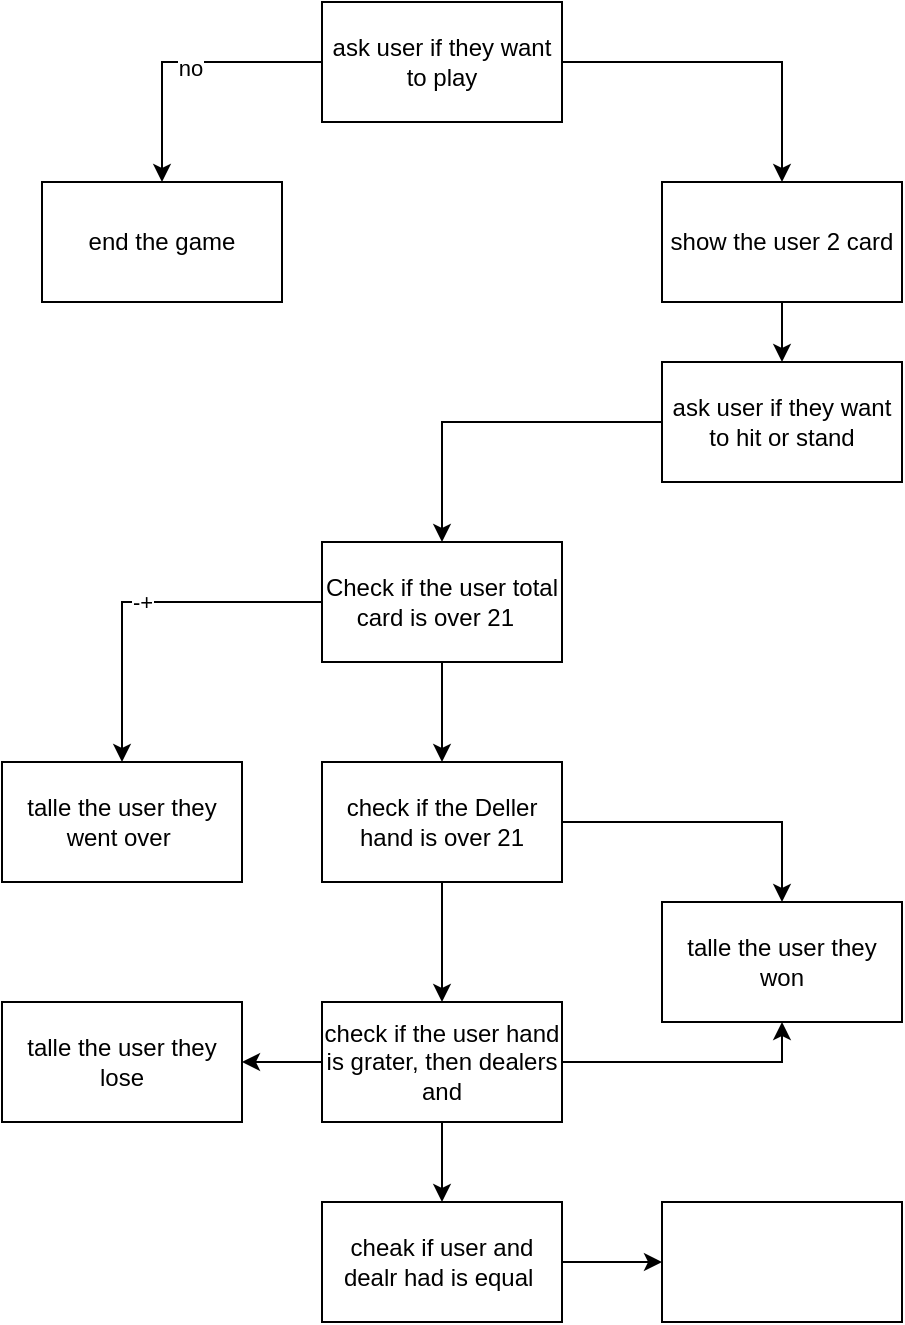 <mxfile version="20.4.0" type="github" pages="2">
  <diagram id="mCQON5RRBXFTeQH2ZLTu" name="Page-1">
    <mxGraphModel dx="2015" dy="1164" grid="1" gridSize="10" guides="1" tooltips="1" connect="1" arrows="1" fold="1" page="1" pageScale="1" pageWidth="850" pageHeight="1100" math="0" shadow="0">
      <root>
        <mxCell id="0" />
        <mxCell id="1" parent="0" />
        <mxCell id="gtdmeJKTaHKHohnfoHkO-2" style="edgeStyle=orthogonalEdgeStyle;rounded=0;orthogonalLoop=1;jettySize=auto;html=1;" parent="1" source="gtdmeJKTaHKHohnfoHkO-1" target="gtdmeJKTaHKHohnfoHkO-3" edge="1">
          <mxGeometry relative="1" as="geometry">
            <mxPoint x="110" y="210" as="targetPoint" />
          </mxGeometry>
        </mxCell>
        <mxCell id="gtdmeJKTaHKHohnfoHkO-4" value="no" style="edgeLabel;html=1;align=center;verticalAlign=middle;resizable=0;points=[];" parent="gtdmeJKTaHKHohnfoHkO-2" vertex="1" connectable="0">
          <mxGeometry x="-0.052" y="3" relative="1" as="geometry">
            <mxPoint as="offset" />
          </mxGeometry>
        </mxCell>
        <mxCell id="gtdmeJKTaHKHohnfoHkO-5" style="edgeStyle=orthogonalEdgeStyle;rounded=0;orthogonalLoop=1;jettySize=auto;html=1;" parent="1" source="gtdmeJKTaHKHohnfoHkO-1" target="gtdmeJKTaHKHohnfoHkO-6" edge="1">
          <mxGeometry relative="1" as="geometry">
            <mxPoint x="410" y="180" as="targetPoint" />
          </mxGeometry>
        </mxCell>
        <mxCell id="gtdmeJKTaHKHohnfoHkO-1" value="ask user if they want to play" style="rounded=0;whiteSpace=wrap;html=1;" parent="1" vertex="1">
          <mxGeometry x="190" y="90" width="120" height="60" as="geometry" />
        </mxCell>
        <mxCell id="gtdmeJKTaHKHohnfoHkO-3" value="end the game" style="rounded=0;whiteSpace=wrap;html=1;" parent="1" vertex="1">
          <mxGeometry x="50" y="180" width="120" height="60" as="geometry" />
        </mxCell>
        <mxCell id="gtdmeJKTaHKHohnfoHkO-7" style="edgeStyle=orthogonalEdgeStyle;rounded=0;orthogonalLoop=1;jettySize=auto;html=1;" parent="1" source="gtdmeJKTaHKHohnfoHkO-6" target="gtdmeJKTaHKHohnfoHkO-8" edge="1">
          <mxGeometry relative="1" as="geometry">
            <mxPoint x="420" y="300" as="targetPoint" />
          </mxGeometry>
        </mxCell>
        <mxCell id="gtdmeJKTaHKHohnfoHkO-6" value="show the user 2 card" style="rounded=0;whiteSpace=wrap;html=1;" parent="1" vertex="1">
          <mxGeometry x="360" y="180" width="120" height="60" as="geometry" />
        </mxCell>
        <mxCell id="gtdmeJKTaHKHohnfoHkO-9" style="edgeStyle=orthogonalEdgeStyle;rounded=0;orthogonalLoop=1;jettySize=auto;html=1;" parent="1" source="gtdmeJKTaHKHohnfoHkO-8" target="gtdmeJKTaHKHohnfoHkO-10" edge="1">
          <mxGeometry relative="1" as="geometry">
            <mxPoint x="250" y="390" as="targetPoint" />
          </mxGeometry>
        </mxCell>
        <mxCell id="gtdmeJKTaHKHohnfoHkO-8" value="ask user if they want to hit or stand" style="rounded=0;whiteSpace=wrap;html=1;" parent="1" vertex="1">
          <mxGeometry x="360" y="270" width="120" height="60" as="geometry" />
        </mxCell>
        <mxCell id="gtdmeJKTaHKHohnfoHkO-11" value="-+" style="edgeStyle=orthogonalEdgeStyle;rounded=0;orthogonalLoop=1;jettySize=auto;html=1;" parent="1" source="gtdmeJKTaHKHohnfoHkO-10" target="gtdmeJKTaHKHohnfoHkO-12" edge="1">
          <mxGeometry relative="1" as="geometry">
            <mxPoint x="120" y="500" as="targetPoint" />
          </mxGeometry>
        </mxCell>
        <mxCell id="gtdmeJKTaHKHohnfoHkO-15" style="edgeStyle=orthogonalEdgeStyle;rounded=0;orthogonalLoop=1;jettySize=auto;html=1;" parent="1" source="gtdmeJKTaHKHohnfoHkO-10" target="gtdmeJKTaHKHohnfoHkO-16" edge="1">
          <mxGeometry relative="1" as="geometry">
            <mxPoint x="250" y="500" as="targetPoint" />
          </mxGeometry>
        </mxCell>
        <mxCell id="gtdmeJKTaHKHohnfoHkO-10" value="Check if the user total card is over 21&amp;nbsp;&amp;nbsp;" style="rounded=0;whiteSpace=wrap;html=1;" parent="1" vertex="1">
          <mxGeometry x="190" y="360" width="120" height="60" as="geometry" />
        </mxCell>
        <mxCell id="gtdmeJKTaHKHohnfoHkO-12" value="talle the user they went over&amp;nbsp;" style="rounded=0;whiteSpace=wrap;html=1;" parent="1" vertex="1">
          <mxGeometry x="30" y="470" width="120" height="60" as="geometry" />
        </mxCell>
        <mxCell id="gtdmeJKTaHKHohnfoHkO-17" style="edgeStyle=orthogonalEdgeStyle;rounded=0;orthogonalLoop=1;jettySize=auto;html=1;" parent="1" source="gtdmeJKTaHKHohnfoHkO-16" target="gtdmeJKTaHKHohnfoHkO-18" edge="1">
          <mxGeometry relative="1" as="geometry">
            <mxPoint x="410" y="550" as="targetPoint" />
          </mxGeometry>
        </mxCell>
        <mxCell id="gtdmeJKTaHKHohnfoHkO-19" style="edgeStyle=orthogonalEdgeStyle;rounded=0;orthogonalLoop=1;jettySize=auto;html=1;" parent="1" source="gtdmeJKTaHKHohnfoHkO-16" target="gtdmeJKTaHKHohnfoHkO-20" edge="1">
          <mxGeometry relative="1" as="geometry">
            <mxPoint x="250" y="620" as="targetPoint" />
          </mxGeometry>
        </mxCell>
        <mxCell id="gtdmeJKTaHKHohnfoHkO-16" value="check if the Deller hand is over 21" style="rounded=0;whiteSpace=wrap;html=1;" parent="1" vertex="1">
          <mxGeometry x="190" y="470" width="120" height="60" as="geometry" />
        </mxCell>
        <mxCell id="gtdmeJKTaHKHohnfoHkO-18" value="talle the user they won" style="rounded=0;whiteSpace=wrap;html=1;" parent="1" vertex="1">
          <mxGeometry x="360" y="540" width="120" height="60" as="geometry" />
        </mxCell>
        <mxCell id="gtdmeJKTaHKHohnfoHkO-21" style="edgeStyle=orthogonalEdgeStyle;rounded=0;orthogonalLoop=1;jettySize=auto;html=1;entryX=0.5;entryY=1;entryDx=0;entryDy=0;" parent="1" source="gtdmeJKTaHKHohnfoHkO-20" target="gtdmeJKTaHKHohnfoHkO-18" edge="1">
          <mxGeometry relative="1" as="geometry" />
        </mxCell>
        <mxCell id="gtdmeJKTaHKHohnfoHkO-22" style="edgeStyle=orthogonalEdgeStyle;rounded=0;orthogonalLoop=1;jettySize=auto;html=1;" parent="1" source="gtdmeJKTaHKHohnfoHkO-20" target="gtdmeJKTaHKHohnfoHkO-23" edge="1">
          <mxGeometry relative="1" as="geometry">
            <mxPoint x="90" y="620" as="targetPoint" />
          </mxGeometry>
        </mxCell>
        <mxCell id="gtdmeJKTaHKHohnfoHkO-24" style="edgeStyle=orthogonalEdgeStyle;rounded=0;orthogonalLoop=1;jettySize=auto;html=1;" parent="1" source="gtdmeJKTaHKHohnfoHkO-20" target="gtdmeJKTaHKHohnfoHkO-25" edge="1">
          <mxGeometry relative="1" as="geometry">
            <mxPoint x="250" y="720" as="targetPoint" />
          </mxGeometry>
        </mxCell>
        <mxCell id="gtdmeJKTaHKHohnfoHkO-20" value="check if the user hand is grater, then dealers and" style="rounded=0;whiteSpace=wrap;html=1;" parent="1" vertex="1">
          <mxGeometry x="190" y="590" width="120" height="60" as="geometry" />
        </mxCell>
        <mxCell id="gtdmeJKTaHKHohnfoHkO-23" value="talle the user they lose" style="rounded=0;whiteSpace=wrap;html=1;" parent="1" vertex="1">
          <mxGeometry x="30" y="590" width="120" height="60" as="geometry" />
        </mxCell>
        <mxCell id="gtdmeJKTaHKHohnfoHkO-26" style="edgeStyle=orthogonalEdgeStyle;rounded=0;orthogonalLoop=1;jettySize=auto;html=1;" parent="1" source="gtdmeJKTaHKHohnfoHkO-25" target="gtdmeJKTaHKHohnfoHkO-27" edge="1">
          <mxGeometry relative="1" as="geometry">
            <mxPoint x="420" y="720" as="targetPoint" />
          </mxGeometry>
        </mxCell>
        <mxCell id="gtdmeJKTaHKHohnfoHkO-25" value="cheak if user and dealr had is equal&amp;nbsp;" style="rounded=0;whiteSpace=wrap;html=1;" parent="1" vertex="1">
          <mxGeometry x="190" y="690" width="120" height="60" as="geometry" />
        </mxCell>
        <mxCell id="gtdmeJKTaHKHohnfoHkO-27" value="" style="rounded=0;whiteSpace=wrap;html=1;" parent="1" vertex="1">
          <mxGeometry x="360" y="690" width="120" height="60" as="geometry" />
        </mxCell>
      </root>
    </mxGraphModel>
  </diagram>
  <diagram id="ThXzucjT3A-7pzlHavJ5" name="Page-2">
    <mxGraphModel dx="2015" dy="1164" grid="1" gridSize="10" guides="1" tooltips="1" connect="1" arrows="1" fold="1" page="1" pageScale="1" pageWidth="850" pageHeight="1100" math="0" shadow="0">
      <root>
        <mxCell id="0" />
        <mxCell id="1" parent="0" />
      </root>
    </mxGraphModel>
  </diagram>
</mxfile>
